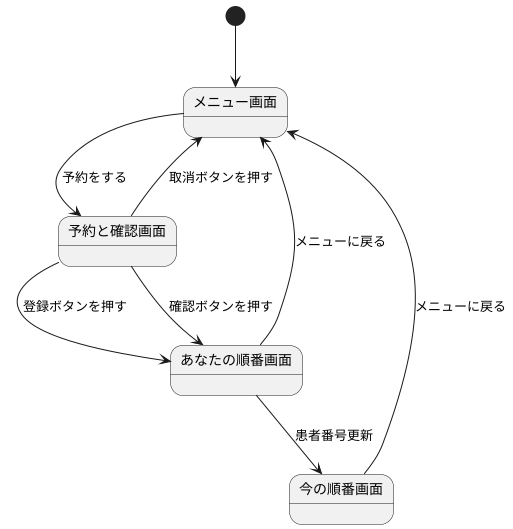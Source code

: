 @startuml 6-3
[*] --> メニュー画面

メニュー画面 --> 予約と確認画面 : 予約をする
予約と確認画面 --> あなたの順番画面 : 登録ボタンを押す
予約と確認画面 --> あなたの順番画面 : 確認ボタンを押す
予約と確認画面 --> メニュー画面 : 取消ボタンを押す
あなたの順番画面 --> メニュー画面 : メニューに戻る
あなたの順番画面 --> 今の順番画面 : 患者番号更新
今の順番画面 --> メニュー画面 : メニューに戻る

@enduml
